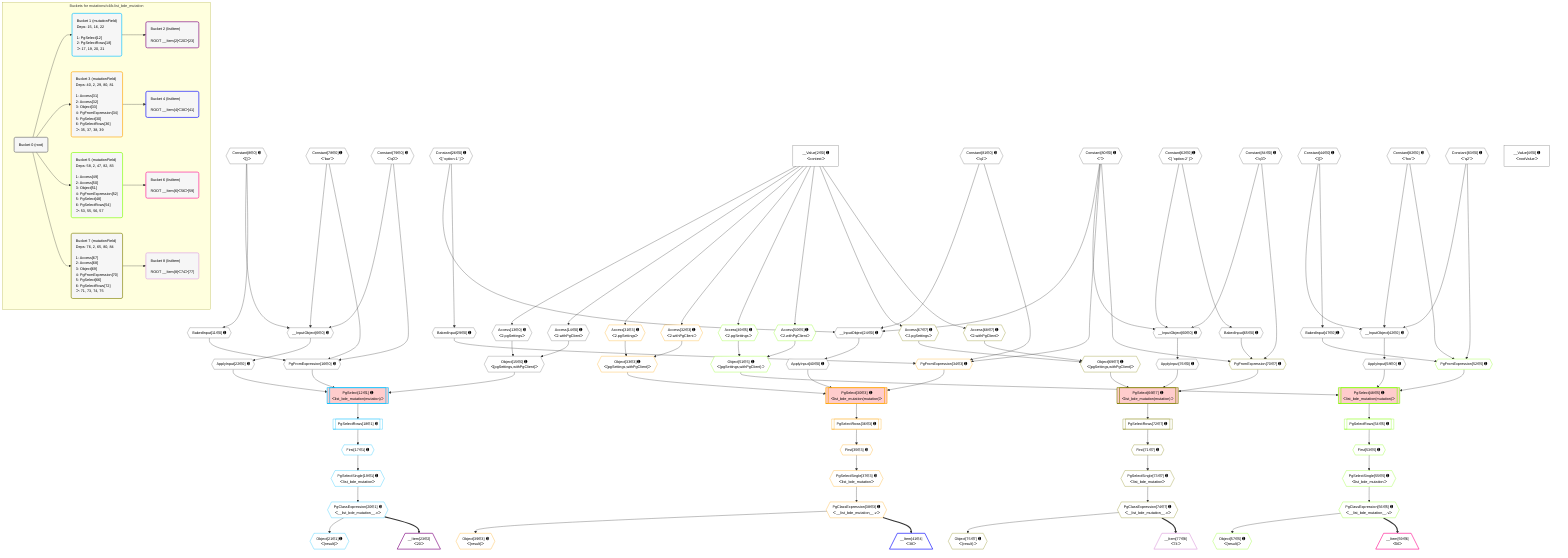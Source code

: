 %%{init: {'themeVariables': { 'fontSize': '12px'}}}%%
graph TD
    classDef path fill:#eee,stroke:#000,color:#000
    classDef plan fill:#fff,stroke-width:1px,color:#000
    classDef itemplan fill:#fff,stroke-width:2px,color:#000
    classDef unbatchedplan fill:#dff,stroke-width:1px,color:#000
    classDef sideeffectplan fill:#fcc,stroke-width:2px,color:#000
    classDef bucket fill:#f6f6f6,color:#000,stroke-width:2px,text-align:left


    %% plan dependencies
    __InputObject6{{"__InputObject[6∈0] ➊"}}:::plan
    Constant8{{"Constant[8∈0] ➊<br />ᐸ[]ᐳ"}}:::plan
    Constant78{{"Constant[78∈0] ➊<br />ᐸ'bar'ᐳ"}}:::plan
    Constant79{{"Constant[79∈0] ➊<br />ᐸ'q0'ᐳ"}}:::plan
    Constant8 & Constant78 & Constant79 --> __InputObject6
    __InputObject24{{"__InputObject[24∈0] ➊"}}:::plan
    Constant26{{"Constant[26∈0] ➊<br />ᐸ[ 'option-1' ]ᐳ"}}:::plan
    Constant80{{"Constant[80∈0] ➊<br />ᐸ''ᐳ"}}:::plan
    Constant81{{"Constant[81∈0] ➊<br />ᐸ'q1'ᐳ"}}:::plan
    Constant26 & Constant80 & Constant81 --> __InputObject24
    __InputObject42{{"__InputObject[42∈0] ➊"}}:::plan
    Constant44{{"Constant[44∈0] ➊<br />ᐸ[]ᐳ"}}:::plan
    Constant82{{"Constant[82∈0] ➊<br />ᐸ'foo'ᐳ"}}:::plan
    Constant83{{"Constant[83∈0] ➊<br />ᐸ'q2'ᐳ"}}:::plan
    Constant44 & Constant82 & Constant83 --> __InputObject42
    __InputObject60{{"__InputObject[60∈0] ➊"}}:::plan
    Constant62{{"Constant[62∈0] ➊<br />ᐸ[ 'option-2' ]ᐳ"}}:::plan
    Constant84{{"Constant[84∈0] ➊<br />ᐸ'q3'ᐳ"}}:::plan
    Constant62 & Constant80 & Constant84 --> __InputObject60
    PgFromExpression16{{"PgFromExpression[16∈0] ➊"}}:::plan
    BakedInput11{{"BakedInput[11∈0] ➊"}}:::plan
    BakedInput11 & Constant78 & Constant79 --> PgFromExpression16
    Object15{{"Object[15∈0] ➊<br />ᐸ{pgSettings,withPgClient}ᐳ"}}:::plan
    Access13{{"Access[13∈0] ➊<br />ᐸ2.pgSettingsᐳ"}}:::plan
    Access14{{"Access[14∈0] ➊<br />ᐸ2.withPgClientᐳ"}}:::plan
    Access13 & Access14 --> Object15
    Constant8 --> BakedInput11
    __Value2["__Value[2∈0] ➊<br />ᐸcontextᐳ"]:::plan
    __Value2 --> Access13
    __Value2 --> Access14
    ApplyInput22{{"ApplyInput[22∈0] ➊"}}:::plan
    __InputObject6 --> ApplyInput22
    BakedInput29{{"BakedInput[29∈0] ➊"}}:::plan
    Constant26 --> BakedInput29
    ApplyInput40{{"ApplyInput[40∈0] ➊"}}:::plan
    __InputObject24 --> ApplyInput40
    BakedInput47{{"BakedInput[47∈0] ➊"}}:::plan
    Constant44 --> BakedInput47
    ApplyInput58{{"ApplyInput[58∈0] ➊"}}:::plan
    __InputObject42 --> ApplyInput58
    BakedInput65{{"BakedInput[65∈0] ➊"}}:::plan
    Constant62 --> BakedInput65
    ApplyInput76{{"ApplyInput[76∈0] ➊"}}:::plan
    __InputObject60 --> ApplyInput76
    __Value4["__Value[4∈0] ➊<br />ᐸrootValueᐳ"]:::plan
    PgSelect12[["PgSelect[12∈1] ➊<br />ᐸlist_bde_mutation(mutation)ᐳ"]]:::sideeffectplan
    Object15 & PgFromExpression16 & ApplyInput22 --> PgSelect12
    First17{{"First[17∈1] ➊"}}:::plan
    PgSelectRows18[["PgSelectRows[18∈1] ➊"]]:::plan
    PgSelectRows18 --> First17
    PgSelect12 --> PgSelectRows18
    PgSelectSingle19{{"PgSelectSingle[19∈1] ➊<br />ᐸlist_bde_mutationᐳ"}}:::plan
    First17 --> PgSelectSingle19
    PgClassExpression20{{"PgClassExpression[20∈1] ➊<br />ᐸ__list_bde_mutation__.vᐳ"}}:::plan
    PgSelectSingle19 --> PgClassExpression20
    Object21{{"Object[21∈1] ➊<br />ᐸ{result}ᐳ"}}:::plan
    PgClassExpression20 --> Object21
    __Item23[/"__Item[23∈2]<br />ᐸ20ᐳ"\]:::itemplan
    PgClassExpression20 ==> __Item23
    PgSelect30[["PgSelect[30∈3] ➊<br />ᐸlist_bde_mutation(mutation)ᐳ"]]:::sideeffectplan
    Object33{{"Object[33∈3] ➊<br />ᐸ{pgSettings,withPgClient}ᐳ"}}:::plan
    PgFromExpression34{{"PgFromExpression[34∈3] ➊"}}:::plan
    Object33 & PgFromExpression34 & ApplyInput40 --> PgSelect30
    BakedInput29 & Constant80 & Constant81 --> PgFromExpression34
    Access31{{"Access[31∈3] ➊<br />ᐸ2.pgSettingsᐳ"}}:::plan
    Access32{{"Access[32∈3] ➊<br />ᐸ2.withPgClientᐳ"}}:::plan
    Access31 & Access32 --> Object33
    __Value2 --> Access31
    __Value2 --> Access32
    First35{{"First[35∈3] ➊"}}:::plan
    PgSelectRows36[["PgSelectRows[36∈3] ➊"]]:::plan
    PgSelectRows36 --> First35
    PgSelect30 --> PgSelectRows36
    PgSelectSingle37{{"PgSelectSingle[37∈3] ➊<br />ᐸlist_bde_mutationᐳ"}}:::plan
    First35 --> PgSelectSingle37
    PgClassExpression38{{"PgClassExpression[38∈3] ➊<br />ᐸ__list_bde_mutation__.vᐳ"}}:::plan
    PgSelectSingle37 --> PgClassExpression38
    Object39{{"Object[39∈3] ➊<br />ᐸ{result}ᐳ"}}:::plan
    PgClassExpression38 --> Object39
    __Item41[/"__Item[41∈4]<br />ᐸ38ᐳ"\]:::itemplan
    PgClassExpression38 ==> __Item41
    PgSelect48[["PgSelect[48∈5] ➊<br />ᐸlist_bde_mutation(mutation)ᐳ"]]:::sideeffectplan
    Object51{{"Object[51∈5] ➊<br />ᐸ{pgSettings,withPgClient}ᐳ"}}:::plan
    PgFromExpression52{{"PgFromExpression[52∈5] ➊"}}:::plan
    Object51 & PgFromExpression52 & ApplyInput58 --> PgSelect48
    BakedInput47 & Constant82 & Constant83 --> PgFromExpression52
    Access49{{"Access[49∈5] ➊<br />ᐸ2.pgSettingsᐳ"}}:::plan
    Access50{{"Access[50∈5] ➊<br />ᐸ2.withPgClientᐳ"}}:::plan
    Access49 & Access50 --> Object51
    __Value2 --> Access49
    __Value2 --> Access50
    First53{{"First[53∈5] ➊"}}:::plan
    PgSelectRows54[["PgSelectRows[54∈5] ➊"]]:::plan
    PgSelectRows54 --> First53
    PgSelect48 --> PgSelectRows54
    PgSelectSingle55{{"PgSelectSingle[55∈5] ➊<br />ᐸlist_bde_mutationᐳ"}}:::plan
    First53 --> PgSelectSingle55
    PgClassExpression56{{"PgClassExpression[56∈5] ➊<br />ᐸ__list_bde_mutation__.vᐳ"}}:::plan
    PgSelectSingle55 --> PgClassExpression56
    Object57{{"Object[57∈5] ➊<br />ᐸ{result}ᐳ"}}:::plan
    PgClassExpression56 --> Object57
    __Item59[/"__Item[59∈6]<br />ᐸ56ᐳ"\]:::itemplan
    PgClassExpression56 ==> __Item59
    PgSelect66[["PgSelect[66∈7] ➊<br />ᐸlist_bde_mutation(mutation)ᐳ"]]:::sideeffectplan
    Object69{{"Object[69∈7] ➊<br />ᐸ{pgSettings,withPgClient}ᐳ"}}:::plan
    PgFromExpression70{{"PgFromExpression[70∈7] ➊"}}:::plan
    Object69 & PgFromExpression70 & ApplyInput76 --> PgSelect66
    BakedInput65 & Constant80 & Constant84 --> PgFromExpression70
    Access67{{"Access[67∈7] ➊<br />ᐸ2.pgSettingsᐳ"}}:::plan
    Access68{{"Access[68∈7] ➊<br />ᐸ2.withPgClientᐳ"}}:::plan
    Access67 & Access68 --> Object69
    __Value2 --> Access67
    __Value2 --> Access68
    First71{{"First[71∈7] ➊"}}:::plan
    PgSelectRows72[["PgSelectRows[72∈7] ➊"]]:::plan
    PgSelectRows72 --> First71
    PgSelect66 --> PgSelectRows72
    PgSelectSingle73{{"PgSelectSingle[73∈7] ➊<br />ᐸlist_bde_mutationᐳ"}}:::plan
    First71 --> PgSelectSingle73
    PgClassExpression74{{"PgClassExpression[74∈7] ➊<br />ᐸ__list_bde_mutation__.vᐳ"}}:::plan
    PgSelectSingle73 --> PgClassExpression74
    Object75{{"Object[75∈7] ➊<br />ᐸ{result}ᐳ"}}:::plan
    PgClassExpression74 --> Object75
    __Item77[/"__Item[77∈8]<br />ᐸ74ᐳ"\]:::itemplan
    PgClassExpression74 ==> __Item77

    %% define steps

    subgraph "Buckets for mutations/v4/b.list_bde_mutation"
    Bucket0("Bucket 0 (root)"):::bucket
    classDef bucket0 stroke:#696969
    class Bucket0,__Value2,__Value4,__InputObject6,Constant8,BakedInput11,Access13,Access14,Object15,PgFromExpression16,ApplyInput22,__InputObject24,Constant26,BakedInput29,ApplyInput40,__InputObject42,Constant44,BakedInput47,ApplyInput58,__InputObject60,Constant62,BakedInput65,ApplyInput76,Constant78,Constant79,Constant80,Constant81,Constant82,Constant83,Constant84 bucket0
    Bucket1("Bucket 1 (mutationField)<br />Deps: 15, 16, 22<br /><br />1: PgSelect[12]<br />2: PgSelectRows[18]<br />ᐳ: 17, 19, 20, 21"):::bucket
    classDef bucket1 stroke:#00bfff
    class Bucket1,PgSelect12,First17,PgSelectRows18,PgSelectSingle19,PgClassExpression20,Object21 bucket1
    Bucket2("Bucket 2 (listItem)<br /><br />ROOT __Item{2}ᐸ20ᐳ[23]"):::bucket
    classDef bucket2 stroke:#7f007f
    class Bucket2,__Item23 bucket2
    Bucket3("Bucket 3 (mutationField)<br />Deps: 40, 2, 29, 80, 81<br /><br />1: Access[31]<br />2: Access[32]<br />3: Object[33]<br />4: PgFromExpression[34]<br />5: PgSelect[30]<br />6: PgSelectRows[36]<br />ᐳ: 35, 37, 38, 39"):::bucket
    classDef bucket3 stroke:#ffa500
    class Bucket3,PgSelect30,Access31,Access32,Object33,PgFromExpression34,First35,PgSelectRows36,PgSelectSingle37,PgClassExpression38,Object39 bucket3
    Bucket4("Bucket 4 (listItem)<br /><br />ROOT __Item{4}ᐸ38ᐳ[41]"):::bucket
    classDef bucket4 stroke:#0000ff
    class Bucket4,__Item41 bucket4
    Bucket5("Bucket 5 (mutationField)<br />Deps: 58, 2, 47, 82, 83<br /><br />1: Access[49]<br />2: Access[50]<br />3: Object[51]<br />4: PgFromExpression[52]<br />5: PgSelect[48]<br />6: PgSelectRows[54]<br />ᐳ: 53, 55, 56, 57"):::bucket
    classDef bucket5 stroke:#7fff00
    class Bucket5,PgSelect48,Access49,Access50,Object51,PgFromExpression52,First53,PgSelectRows54,PgSelectSingle55,PgClassExpression56,Object57 bucket5
    Bucket6("Bucket 6 (listItem)<br /><br />ROOT __Item{6}ᐸ56ᐳ[59]"):::bucket
    classDef bucket6 stroke:#ff1493
    class Bucket6,__Item59 bucket6
    Bucket7("Bucket 7 (mutationField)<br />Deps: 76, 2, 65, 80, 84<br /><br />1: Access[67]<br />2: Access[68]<br />3: Object[69]<br />4: PgFromExpression[70]<br />5: PgSelect[66]<br />6: PgSelectRows[72]<br />ᐳ: 71, 73, 74, 75"):::bucket
    classDef bucket7 stroke:#808000
    class Bucket7,PgSelect66,Access67,Access68,Object69,PgFromExpression70,First71,PgSelectRows72,PgSelectSingle73,PgClassExpression74,Object75 bucket7
    Bucket8("Bucket 8 (listItem)<br /><br />ROOT __Item{8}ᐸ74ᐳ[77]"):::bucket
    classDef bucket8 stroke:#dda0dd
    class Bucket8,__Item77 bucket8
    Bucket0 --> Bucket1 & Bucket3 & Bucket5 & Bucket7
    Bucket1 --> Bucket2
    Bucket3 --> Bucket4
    Bucket5 --> Bucket6
    Bucket7 --> Bucket8
    end